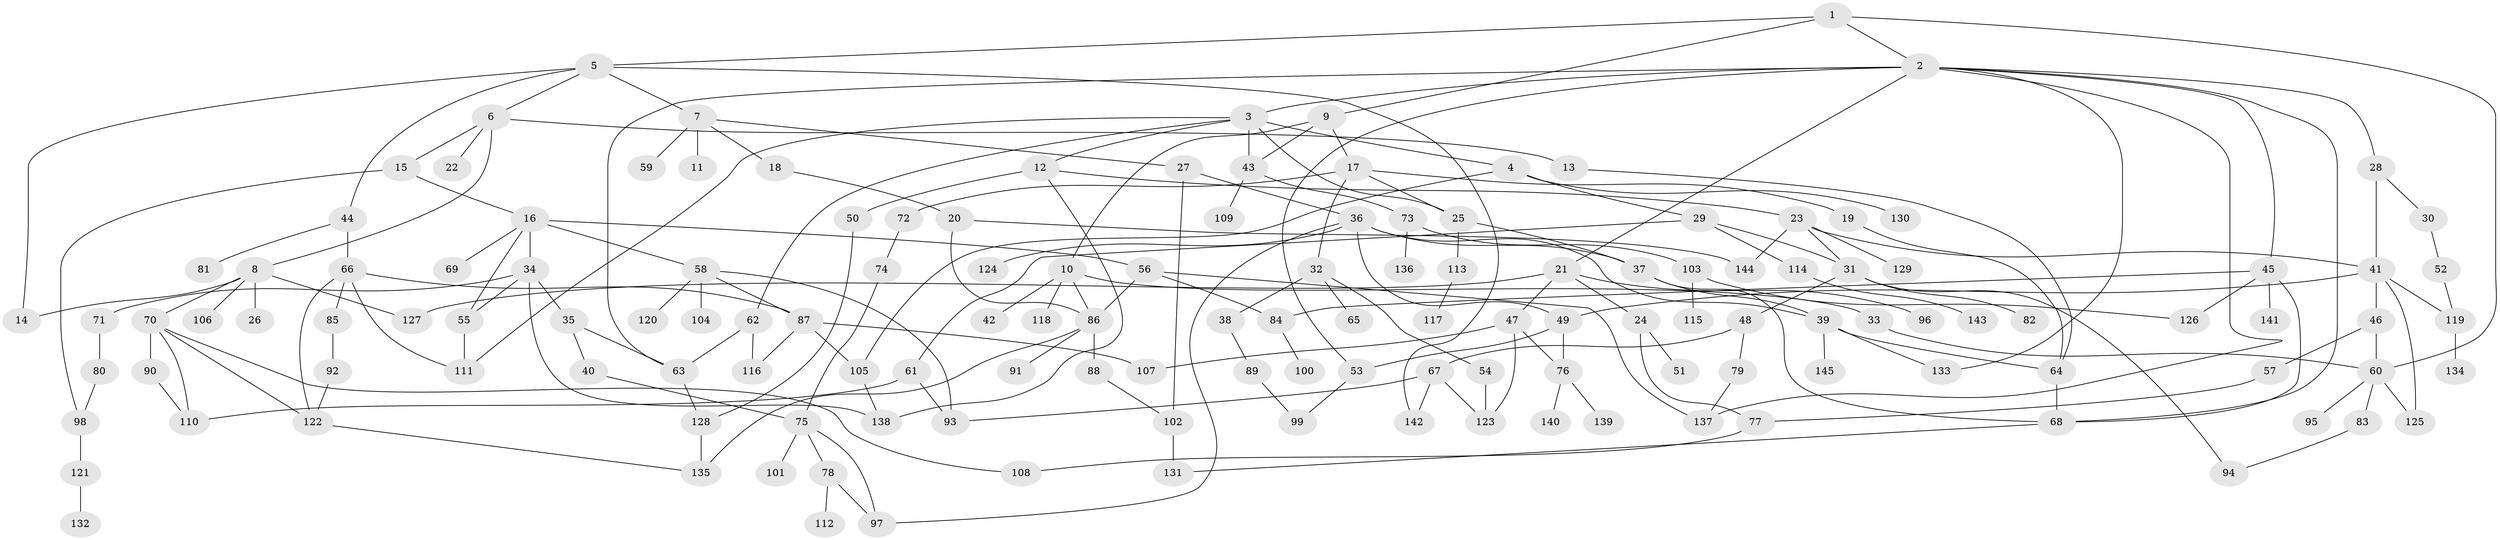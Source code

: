 // Generated by graph-tools (version 1.1) at 2025/01/03/09/25 03:01:10]
// undirected, 145 vertices, 205 edges
graph export_dot {
graph [start="1"]
  node [color=gray90,style=filled];
  1;
  2;
  3;
  4;
  5;
  6;
  7;
  8;
  9;
  10;
  11;
  12;
  13;
  14;
  15;
  16;
  17;
  18;
  19;
  20;
  21;
  22;
  23;
  24;
  25;
  26;
  27;
  28;
  29;
  30;
  31;
  32;
  33;
  34;
  35;
  36;
  37;
  38;
  39;
  40;
  41;
  42;
  43;
  44;
  45;
  46;
  47;
  48;
  49;
  50;
  51;
  52;
  53;
  54;
  55;
  56;
  57;
  58;
  59;
  60;
  61;
  62;
  63;
  64;
  65;
  66;
  67;
  68;
  69;
  70;
  71;
  72;
  73;
  74;
  75;
  76;
  77;
  78;
  79;
  80;
  81;
  82;
  83;
  84;
  85;
  86;
  87;
  88;
  89;
  90;
  91;
  92;
  93;
  94;
  95;
  96;
  97;
  98;
  99;
  100;
  101;
  102;
  103;
  104;
  105;
  106;
  107;
  108;
  109;
  110;
  111;
  112;
  113;
  114;
  115;
  116;
  117;
  118;
  119;
  120;
  121;
  122;
  123;
  124;
  125;
  126;
  127;
  128;
  129;
  130;
  131;
  132;
  133;
  134;
  135;
  136;
  137;
  138;
  139;
  140;
  141;
  142;
  143;
  144;
  145;
  1 -- 2;
  1 -- 5;
  1 -- 9;
  1 -- 60;
  2 -- 3;
  2 -- 21;
  2 -- 28;
  2 -- 45;
  2 -- 53;
  2 -- 63;
  2 -- 68;
  2 -- 133;
  2 -- 137;
  3 -- 4;
  3 -- 12;
  3 -- 25;
  3 -- 62;
  3 -- 43;
  3 -- 111;
  4 -- 29;
  4 -- 105;
  4 -- 130;
  5 -- 6;
  5 -- 7;
  5 -- 14;
  5 -- 44;
  5 -- 142;
  6 -- 8;
  6 -- 13;
  6 -- 15;
  6 -- 22;
  7 -- 11;
  7 -- 18;
  7 -- 27;
  7 -- 59;
  8 -- 26;
  8 -- 70;
  8 -- 106;
  8 -- 127;
  8 -- 14;
  9 -- 10;
  9 -- 17;
  9 -- 43;
  10 -- 33;
  10 -- 42;
  10 -- 118;
  10 -- 86;
  12 -- 23;
  12 -- 50;
  12 -- 138;
  13 -- 64;
  15 -- 16;
  15 -- 98;
  16 -- 34;
  16 -- 56;
  16 -- 58;
  16 -- 69;
  16 -- 55;
  17 -- 19;
  17 -- 32;
  17 -- 72;
  17 -- 25;
  18 -- 20;
  19 -- 64;
  20 -- 86;
  20 -- 144;
  21 -- 24;
  21 -- 47;
  21 -- 96;
  21 -- 127;
  23 -- 41;
  23 -- 129;
  23 -- 144;
  23 -- 31;
  24 -- 51;
  24 -- 77;
  25 -- 37;
  25 -- 113;
  27 -- 36;
  27 -- 102;
  28 -- 30;
  28 -- 41;
  29 -- 31;
  29 -- 61;
  29 -- 114;
  30 -- 52;
  31 -- 48;
  31 -- 82;
  31 -- 94;
  32 -- 38;
  32 -- 54;
  32 -- 65;
  33 -- 60;
  34 -- 35;
  34 -- 55;
  34 -- 71;
  34 -- 138;
  35 -- 40;
  35 -- 63;
  36 -- 39;
  36 -- 49;
  36 -- 124;
  36 -- 97;
  36 -- 37;
  37 -- 39;
  37 -- 68;
  38 -- 89;
  39 -- 145;
  39 -- 133;
  39 -- 64;
  40 -- 75;
  41 -- 46;
  41 -- 119;
  41 -- 125;
  41 -- 49;
  43 -- 73;
  43 -- 109;
  44 -- 66;
  44 -- 81;
  45 -- 84;
  45 -- 126;
  45 -- 141;
  45 -- 68;
  46 -- 57;
  46 -- 60;
  47 -- 107;
  47 -- 76;
  47 -- 123;
  48 -- 67;
  48 -- 79;
  49 -- 76;
  49 -- 53;
  50 -- 128;
  52 -- 119;
  53 -- 99;
  54 -- 123;
  55 -- 111;
  56 -- 137;
  56 -- 86;
  56 -- 84;
  57 -- 77;
  58 -- 104;
  58 -- 120;
  58 -- 93;
  58 -- 87;
  60 -- 83;
  60 -- 95;
  60 -- 125;
  61 -- 93;
  61 -- 110;
  62 -- 116;
  62 -- 63;
  63 -- 128;
  64 -- 68;
  66 -- 85;
  66 -- 87;
  66 -- 111;
  66 -- 122;
  67 -- 123;
  67 -- 142;
  67 -- 93;
  68 -- 131;
  70 -- 90;
  70 -- 110;
  70 -- 122;
  70 -- 108;
  71 -- 80;
  72 -- 74;
  73 -- 103;
  73 -- 136;
  74 -- 75;
  75 -- 78;
  75 -- 101;
  75 -- 97;
  76 -- 139;
  76 -- 140;
  77 -- 108;
  78 -- 97;
  78 -- 112;
  79 -- 137;
  80 -- 98;
  83 -- 94;
  84 -- 100;
  85 -- 92;
  86 -- 88;
  86 -- 91;
  86 -- 135;
  87 -- 105;
  87 -- 107;
  87 -- 116;
  88 -- 102;
  89 -- 99;
  90 -- 110;
  92 -- 122;
  98 -- 121;
  102 -- 131;
  103 -- 115;
  103 -- 126;
  105 -- 138;
  113 -- 117;
  114 -- 143;
  119 -- 134;
  121 -- 132;
  122 -- 135;
  128 -- 135;
}
